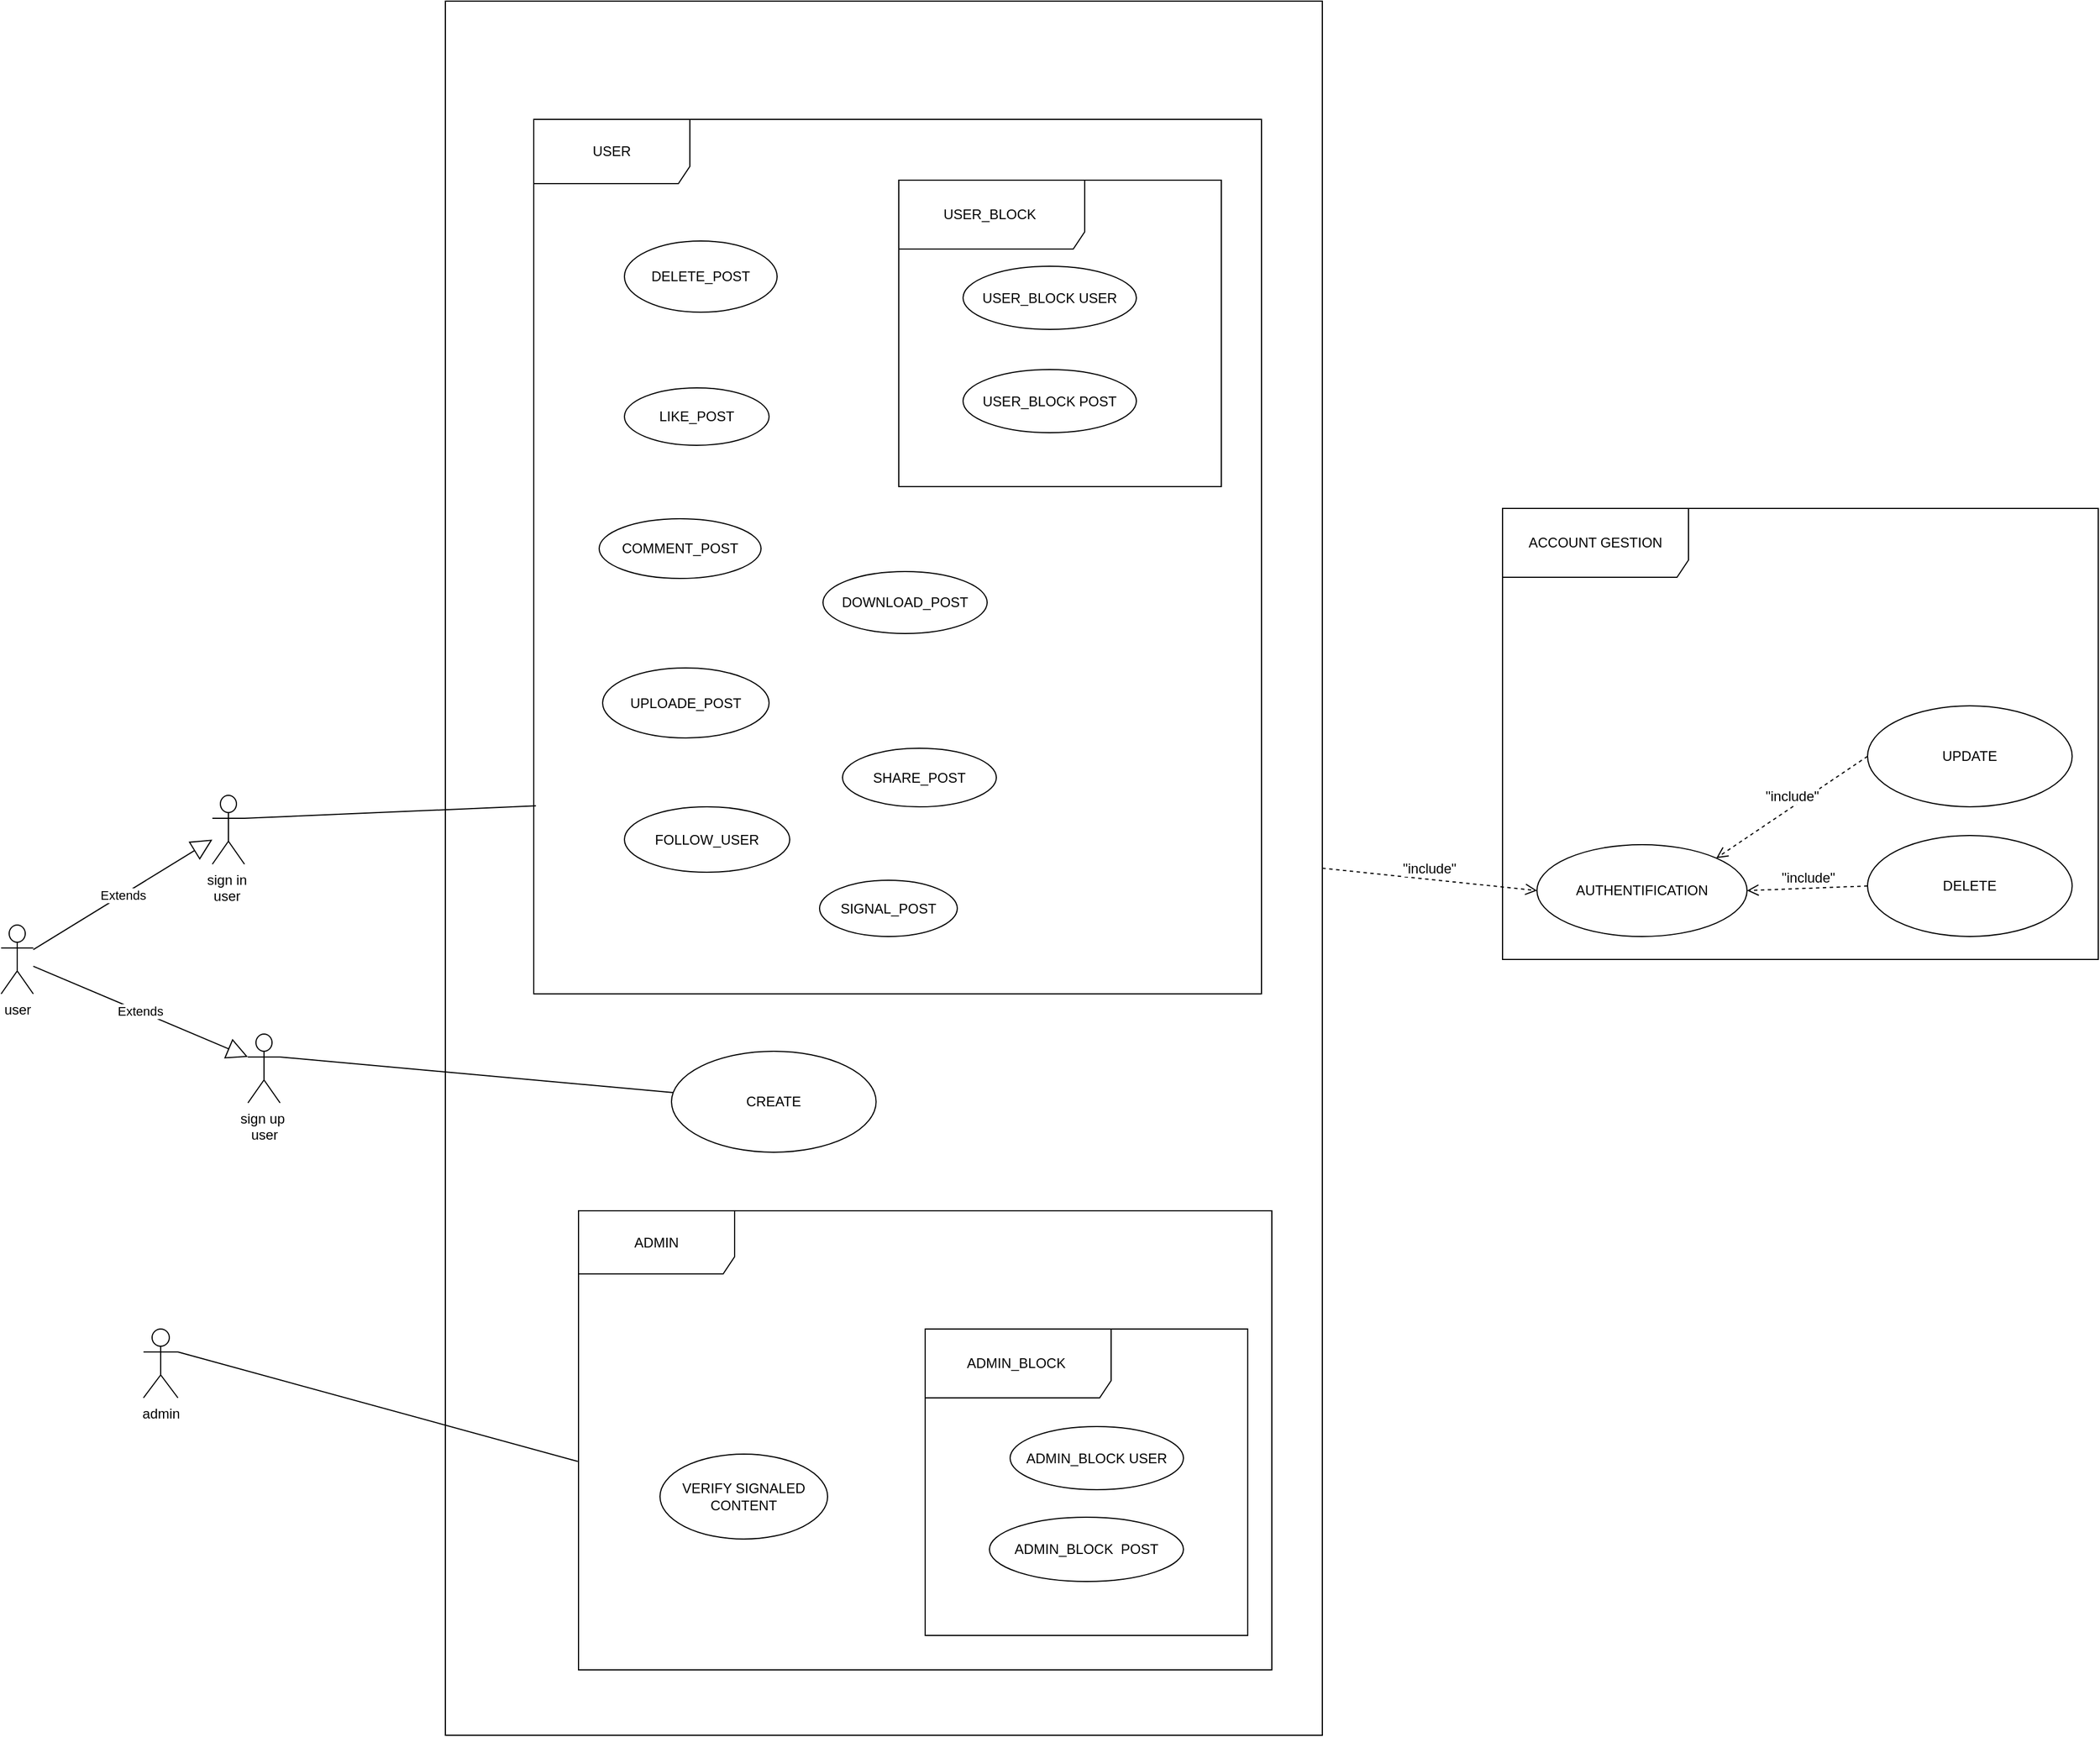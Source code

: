 <mxfile version="24.7.17">
  <diagram id="H8p-flc3e1UOP4B4wcy2" name="use cases">
    <mxGraphModel dx="1600" dy="1487" grid="0" gridSize="10" guides="1" tooltips="1" connect="1" arrows="1" fold="1" page="0" pageScale="1" pageWidth="827" pageHeight="1169" math="0" shadow="0">
      <root>
        <mxCell id="0" />
        <mxCell id="1" parent="0" />
        <mxCell id="fHy38LHa66H2WLfOAh5_-26" value="" style="rounded=0;whiteSpace=wrap;html=1;" parent="1" vertex="1">
          <mxGeometry x="170" y="-529" width="764" height="1511" as="geometry" />
        </mxCell>
        <mxCell id="xH1dkNIcwIo7qIOjblZe-1" value="user" style="shape=umlActor;verticalLabelPosition=bottom;verticalAlign=top;html=1;outlineConnect=0;" parent="1" vertex="1">
          <mxGeometry x="-217" y="276" width="28" height="60" as="geometry" />
        </mxCell>
        <mxCell id="xH1dkNIcwIo7qIOjblZe-5" value="admin" style="shape=umlActor;verticalLabelPosition=bottom;verticalAlign=top;html=1;outlineConnect=0;" parent="1" vertex="1">
          <mxGeometry x="-93" y="628" width="30" height="60" as="geometry" />
        </mxCell>
        <mxCell id="xH1dkNIcwIo7qIOjblZe-7" value="AUTHENTIFICATION" style="ellipse;whiteSpace=wrap;html=1;" parent="1" vertex="1">
          <mxGeometry x="1121" y="206" width="183" height="80" as="geometry" />
        </mxCell>
        <mxCell id="xH1dkNIcwIo7qIOjblZe-8" value="LIKE_POST" style="ellipse;whiteSpace=wrap;html=1;" parent="1" vertex="1">
          <mxGeometry x="326" y="-192" width="126" height="50" as="geometry" />
        </mxCell>
        <mxCell id="xH1dkNIcwIo7qIOjblZe-9" value="COMMENT_POST" style="ellipse;whiteSpace=wrap;html=1;" parent="1" vertex="1">
          <mxGeometry x="304" y="-78" width="141" height="52" as="geometry" />
        </mxCell>
        <mxCell id="xH1dkNIcwIo7qIOjblZe-10" value="SHARE_POST" style="ellipse;whiteSpace=wrap;html=1;" parent="1" vertex="1">
          <mxGeometry x="516" y="122" width="134" height="51" as="geometry" />
        </mxCell>
        <mxCell id="xH1dkNIcwIo7qIOjblZe-11" value="DOWNLOAD_POST" style="ellipse;whiteSpace=wrap;html=1;" parent="1" vertex="1">
          <mxGeometry x="499" y="-32" width="143" height="54" as="geometry" />
        </mxCell>
        <mxCell id="xH1dkNIcwIo7qIOjblZe-12" value="UPLOADE_POST" style="ellipse;whiteSpace=wrap;html=1;" parent="1" vertex="1">
          <mxGeometry x="307" y="52" width="145" height="61" as="geometry" />
        </mxCell>
        <mxCell id="xH1dkNIcwIo7qIOjblZe-13" value="FOLLOW_USER" style="ellipse;whiteSpace=wrap;html=1;" parent="1" vertex="1">
          <mxGeometry x="326" y="173" width="144" height="57" as="geometry" />
        </mxCell>
        <mxCell id="fHy38LHa66H2WLfOAh5_-3" value="ADMIN_BLOCK USER" style="ellipse;whiteSpace=wrap;html=1;" parent="1" vertex="1">
          <mxGeometry x="662" y="713" width="151" height="55" as="geometry" />
        </mxCell>
        <mxCell id="fHy38LHa66H2WLfOAh5_-5" value="SIGNAL_POST" style="ellipse;whiteSpace=wrap;html=1;" parent="1" vertex="1">
          <mxGeometry x="496" y="237" width="120" height="49" as="geometry" />
        </mxCell>
        <mxCell id="fHy38LHa66H2WLfOAh5_-6" value="VERIFY SIGNALED&lt;div&gt;CONTENT&lt;/div&gt;" style="ellipse;whiteSpace=wrap;html=1;" parent="1" vertex="1">
          <mxGeometry x="357" y="737" width="146" height="74" as="geometry" />
        </mxCell>
        <mxCell id="fHy38LHa66H2WLfOAh5_-10" value="DELETE_POST" style="ellipse;whiteSpace=wrap;html=1;" parent="1" vertex="1">
          <mxGeometry x="326" y="-320" width="133" height="62" as="geometry" />
        </mxCell>
        <mxCell id="fHy38LHa66H2WLfOAh5_-27" value="&quot;include&quot;" style="html=1;verticalAlign=bottom;endArrow=open;dashed=1;endSize=8;curved=0;rounded=0;fontSize=12;exitX=1;exitY=0.5;exitDx=0;exitDy=0;entryX=0;entryY=0.5;entryDx=0;entryDy=0;" parent="1" source="fHy38LHa66H2WLfOAh5_-26" target="xH1dkNIcwIo7qIOjblZe-7" edge="1">
          <mxGeometry relative="1" as="geometry">
            <mxPoint x="688" y="363" as="sourcePoint" />
            <mxPoint x="1028" y="497" as="targetPoint" />
          </mxGeometry>
        </mxCell>
        <mxCell id="fHy38LHa66H2WLfOAh5_-30" value="CREATE" style="ellipse;whiteSpace=wrap;html=1;" parent="1" vertex="1">
          <mxGeometry x="367" y="386" width="178.25" height="88" as="geometry" />
        </mxCell>
        <mxCell id="fHy38LHa66H2WLfOAh5_-32" value="UPDATE" style="ellipse;whiteSpace=wrap;html=1;" parent="1" vertex="1">
          <mxGeometry x="1409" y="85" width="178.25" height="88" as="geometry" />
        </mxCell>
        <mxCell id="fHy38LHa66H2WLfOAh5_-33" value="DELETE" style="ellipse;whiteSpace=wrap;html=1;" parent="1" vertex="1">
          <mxGeometry x="1409" y="198" width="178.25" height="88" as="geometry" />
        </mxCell>
        <mxCell id="fHy38LHa66H2WLfOAh5_-34" value="&quot;include&quot;" style="html=1;verticalAlign=bottom;endArrow=open;dashed=1;endSize=8;curved=0;rounded=0;fontSize=12;exitX=0;exitY=0.5;exitDx=0;exitDy=0;entryX=1;entryY=0;entryDx=0;entryDy=0;" parent="1" source="fHy38LHa66H2WLfOAh5_-32" target="xH1dkNIcwIo7qIOjblZe-7" edge="1">
          <mxGeometry relative="1" as="geometry">
            <mxPoint x="1348" y="203" as="sourcePoint" />
            <mxPoint x="1350" y="107" as="targetPoint" />
          </mxGeometry>
        </mxCell>
        <mxCell id="fHy38LHa66H2WLfOAh5_-35" value="&quot;include&quot;" style="html=1;verticalAlign=bottom;endArrow=open;dashed=1;endSize=8;curved=0;rounded=0;fontSize=12;exitX=0;exitY=0.5;exitDx=0;exitDy=0;entryX=1;entryY=0.5;entryDx=0;entryDy=0;" parent="1" source="fHy38LHa66H2WLfOAh5_-33" target="xH1dkNIcwIo7qIOjblZe-7" edge="1">
          <mxGeometry relative="1" as="geometry">
            <mxPoint x="1344" y="270" as="sourcePoint" />
            <mxPoint x="1346" y="174" as="targetPoint" />
          </mxGeometry>
        </mxCell>
        <mxCell id="nLU9eGW1d1vP4nwb9WE0-2" value="ACCOUNT GESTION" style="shape=umlFrame;whiteSpace=wrap;html=1;pointerEvents=0;width=162;height=60;" parent="1" vertex="1">
          <mxGeometry x="1091" y="-87" width="519" height="393" as="geometry" />
        </mxCell>
        <mxCell id="fHy38LHa66H2WLfOAh5_-12" value="USER_BLOCK POST" style="ellipse;whiteSpace=wrap;html=1;" parent="1" vertex="1">
          <mxGeometry x="621" y="-208" width="151" height="55" as="geometry" />
        </mxCell>
        <mxCell id="fHy38LHa66H2WLfOAh5_-13" value="USER_BLOCK USER" style="ellipse;whiteSpace=wrap;html=1;" parent="1" vertex="1">
          <mxGeometry x="621" y="-298" width="151" height="55" as="geometry" />
        </mxCell>
        <mxCell id="nLU9eGW1d1vP4nwb9WE0-3" value="USER_BLOCK&amp;nbsp;" style="shape=umlFrame;whiteSpace=wrap;html=1;pointerEvents=0;width=162;height=60;" parent="1" vertex="1">
          <mxGeometry x="565" y="-373" width="281" height="267" as="geometry" />
        </mxCell>
        <mxCell id="fHy38LHa66H2WLfOAh5_-4" value="ADMIN_BLOCK&amp;nbsp; POST" style="ellipse;whiteSpace=wrap;html=1;" parent="1" vertex="1">
          <mxGeometry x="644" y="792" width="169" height="56" as="geometry" />
        </mxCell>
        <mxCell id="nLU9eGW1d1vP4nwb9WE0-4" value="ADMIN_BLOCK&amp;nbsp;" style="shape=umlFrame;whiteSpace=wrap;html=1;pointerEvents=0;width=162;height=60;" parent="1" vertex="1">
          <mxGeometry x="588" y="628" width="281" height="267" as="geometry" />
        </mxCell>
        <mxCell id="nLU9eGW1d1vP4nwb9WE0-5" value="ADMIN" style="shape=umlFrame;whiteSpace=wrap;html=1;pointerEvents=0;width=136;height=55;" parent="1" vertex="1">
          <mxGeometry x="286" y="525" width="604" height="400" as="geometry" />
        </mxCell>
        <mxCell id="nLU9eGW1d1vP4nwb9WE0-8" value="USER" style="shape=umlFrame;whiteSpace=wrap;html=1;pointerEvents=0;width=136;height=56;" parent="1" vertex="1">
          <mxGeometry x="247" y="-426" width="634" height="762" as="geometry" />
        </mxCell>
        <mxCell id="nLU9eGW1d1vP4nwb9WE0-11" value="" style="endArrow=none;html=1;rounded=0;fontSize=12;startSize=8;endSize=8;curved=1;exitX=-0.001;exitY=0.546;exitDx=0;exitDy=0;exitPerimeter=0;entryX=1;entryY=0.333;entryDx=0;entryDy=0;entryPerimeter=0;" parent="1" source="nLU9eGW1d1vP4nwb9WE0-5" target="xH1dkNIcwIo7qIOjblZe-5" edge="1">
          <mxGeometry width="50" height="50" relative="1" as="geometry">
            <mxPoint x="421" y="617" as="sourcePoint" />
            <mxPoint x="471" y="567" as="targetPoint" />
          </mxGeometry>
        </mxCell>
        <mxCell id="nLU9eGW1d1vP4nwb9WE0-12" value="" style="endArrow=none;html=1;rounded=0;fontSize=12;startSize=8;endSize=8;curved=1;entryX=0.003;entryY=0.785;entryDx=0;entryDy=0;entryPerimeter=0;exitX=1;exitY=0.333;exitDx=0;exitDy=0;exitPerimeter=0;" parent="1" source="4WWzJKlJhSydHnXuJvJs-2" target="nLU9eGW1d1vP4nwb9WE0-8" edge="1">
          <mxGeometry width="50" height="50" relative="1" as="geometry">
            <mxPoint x="58" y="222" as="sourcePoint" />
            <mxPoint x="84" y="567" as="targetPoint" />
          </mxGeometry>
        </mxCell>
        <mxCell id="4WWzJKlJhSydHnXuJvJs-2" value="sign in&amp;nbsp;&lt;div&gt;user&amp;nbsp;&lt;/div&gt;" style="shape=umlActor;verticalLabelPosition=bottom;verticalAlign=top;html=1;outlineConnect=0;" vertex="1" parent="1">
          <mxGeometry x="-33" y="163" width="28" height="60" as="geometry" />
        </mxCell>
        <mxCell id="4WWzJKlJhSydHnXuJvJs-3" value="sign up&amp;nbsp;&lt;div&gt;user&lt;/div&gt;" style="shape=umlActor;verticalLabelPosition=bottom;verticalAlign=top;html=1;outlineConnect=0;" vertex="1" parent="1">
          <mxGeometry x="-2" y="371" width="28" height="60" as="geometry" />
        </mxCell>
        <mxCell id="4WWzJKlJhSydHnXuJvJs-4" value="Extends" style="endArrow=block;endSize=16;endFill=0;html=1;rounded=0;" edge="1" parent="1" source="xH1dkNIcwIo7qIOjblZe-1" target="4WWzJKlJhSydHnXuJvJs-2">
          <mxGeometry width="160" relative="1" as="geometry">
            <mxPoint x="-147" y="305.13" as="sourcePoint" />
            <mxPoint x="-33" y="202" as="targetPoint" />
          </mxGeometry>
        </mxCell>
        <mxCell id="4WWzJKlJhSydHnXuJvJs-5" value="Extends" style="endArrow=block;endSize=16;endFill=0;html=1;rounded=0;entryX=0;entryY=0.333;entryDx=0;entryDy=0;entryPerimeter=0;" edge="1" parent="1" source="xH1dkNIcwIo7qIOjblZe-1" target="4WWzJKlJhSydHnXuJvJs-3">
          <mxGeometry width="160" relative="1" as="geometry">
            <mxPoint x="-149" y="381" as="sourcePoint" />
            <mxPoint y="406" as="targetPoint" />
          </mxGeometry>
        </mxCell>
        <mxCell id="4WWzJKlJhSydHnXuJvJs-9" value="" style="endArrow=none;html=1;rounded=0;fontSize=12;startSize=8;endSize=8;curved=1;exitX=1;exitY=0.333;exitDx=0;exitDy=0;exitPerimeter=0;" edge="1" parent="1" source="4WWzJKlJhSydHnXuJvJs-3" target="fHy38LHa66H2WLfOAh5_-30">
          <mxGeometry width="50" height="50" relative="1" as="geometry">
            <mxPoint x="75" y="413" as="sourcePoint" />
            <mxPoint x="329" y="402" as="targetPoint" />
          </mxGeometry>
        </mxCell>
      </root>
    </mxGraphModel>
  </diagram>
</mxfile>
